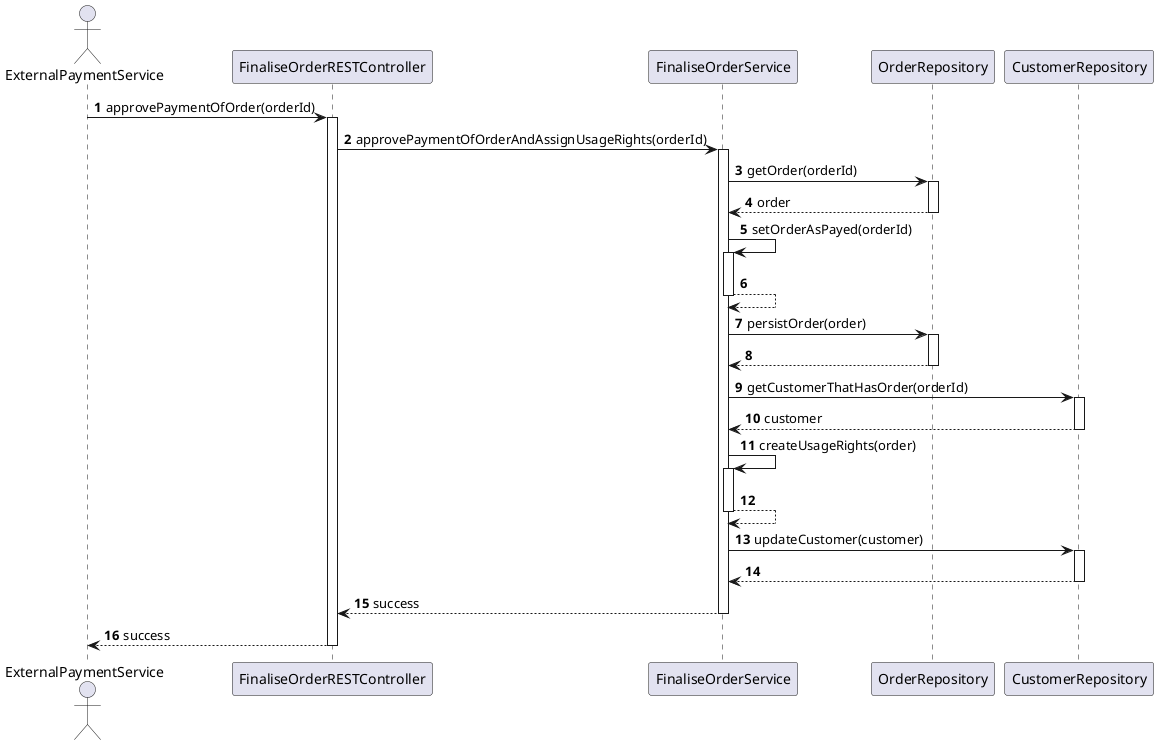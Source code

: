 @startuml
'test
autonumber
actor ExternalPaymentService

ExternalPaymentService -> FinaliseOrderRESTController : approvePaymentOfOrder(orderId)
activate FinaliseOrderRESTController

FinaliseOrderRESTController -> FinaliseOrderService : approvePaymentOfOrderAndAssignUsageRights(orderId)
activate FinaliseOrderService

FinaliseOrderService -> OrderRepository : getOrder(orderId)
activate OrderRepository
OrderRepository --> FinaliseOrderService : order
deactivate OrderRepository

FinaliseOrderService -> FinaliseOrderService : setOrderAsPayed(orderId)
activate FinaliseOrderService
FinaliseOrderService --> FinaliseOrderService
deactivate FinaliseOrderService

FinaliseOrderService -> OrderRepository : persistOrder(order)
activate OrderRepository
OrderRepository --> FinaliseOrderService
deactivate OrderRepository

FinaliseOrderService -> CustomerRepository : getCustomerThatHasOrder(orderId)
activate CustomerRepository

CustomerRepository --> FinaliseOrderService : customer
deactivate CustomerRepository

FinaliseOrderService -> FinaliseOrderService : createUsageRights(order)
activate FinaliseOrderService

FinaliseOrderService --> FinaliseOrderService
deactivate FinaliseOrderService

FinaliseOrderService -> CustomerRepository : updateCustomer(customer)
activate CustomerRepository

CustomerRepository --> FinaliseOrderService
deactivate CustomerRepository

FinaliseOrderService --> FinaliseOrderRESTController : success
deactivate FinaliseOrderService

FinaliseOrderRESTController --> ExternalPaymentService : success
deactivate FinaliseOrderRESTController

@enduml

